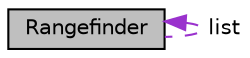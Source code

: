 digraph "Rangefinder"
{
 // LATEX_PDF_SIZE
  edge [fontname="Helvetica",fontsize="10",labelfontname="Helvetica",labelfontsize="10"];
  node [fontname="Helvetica",fontsize="10",shape=record];
  Node1 [label="Rangefinder",height=0.2,width=0.4,color="black", fillcolor="grey75", style="filled", fontcolor="black",tooltip="Rangefinder objects wrap a FreeRTOS thread with pin change interrupts to read trigger/echo style ultr..."];
  Node1 -> Node1 [dir="back",color="darkorchid3",fontsize="10",style="dashed",label=" list" ,fontname="Helvetica"];
}

